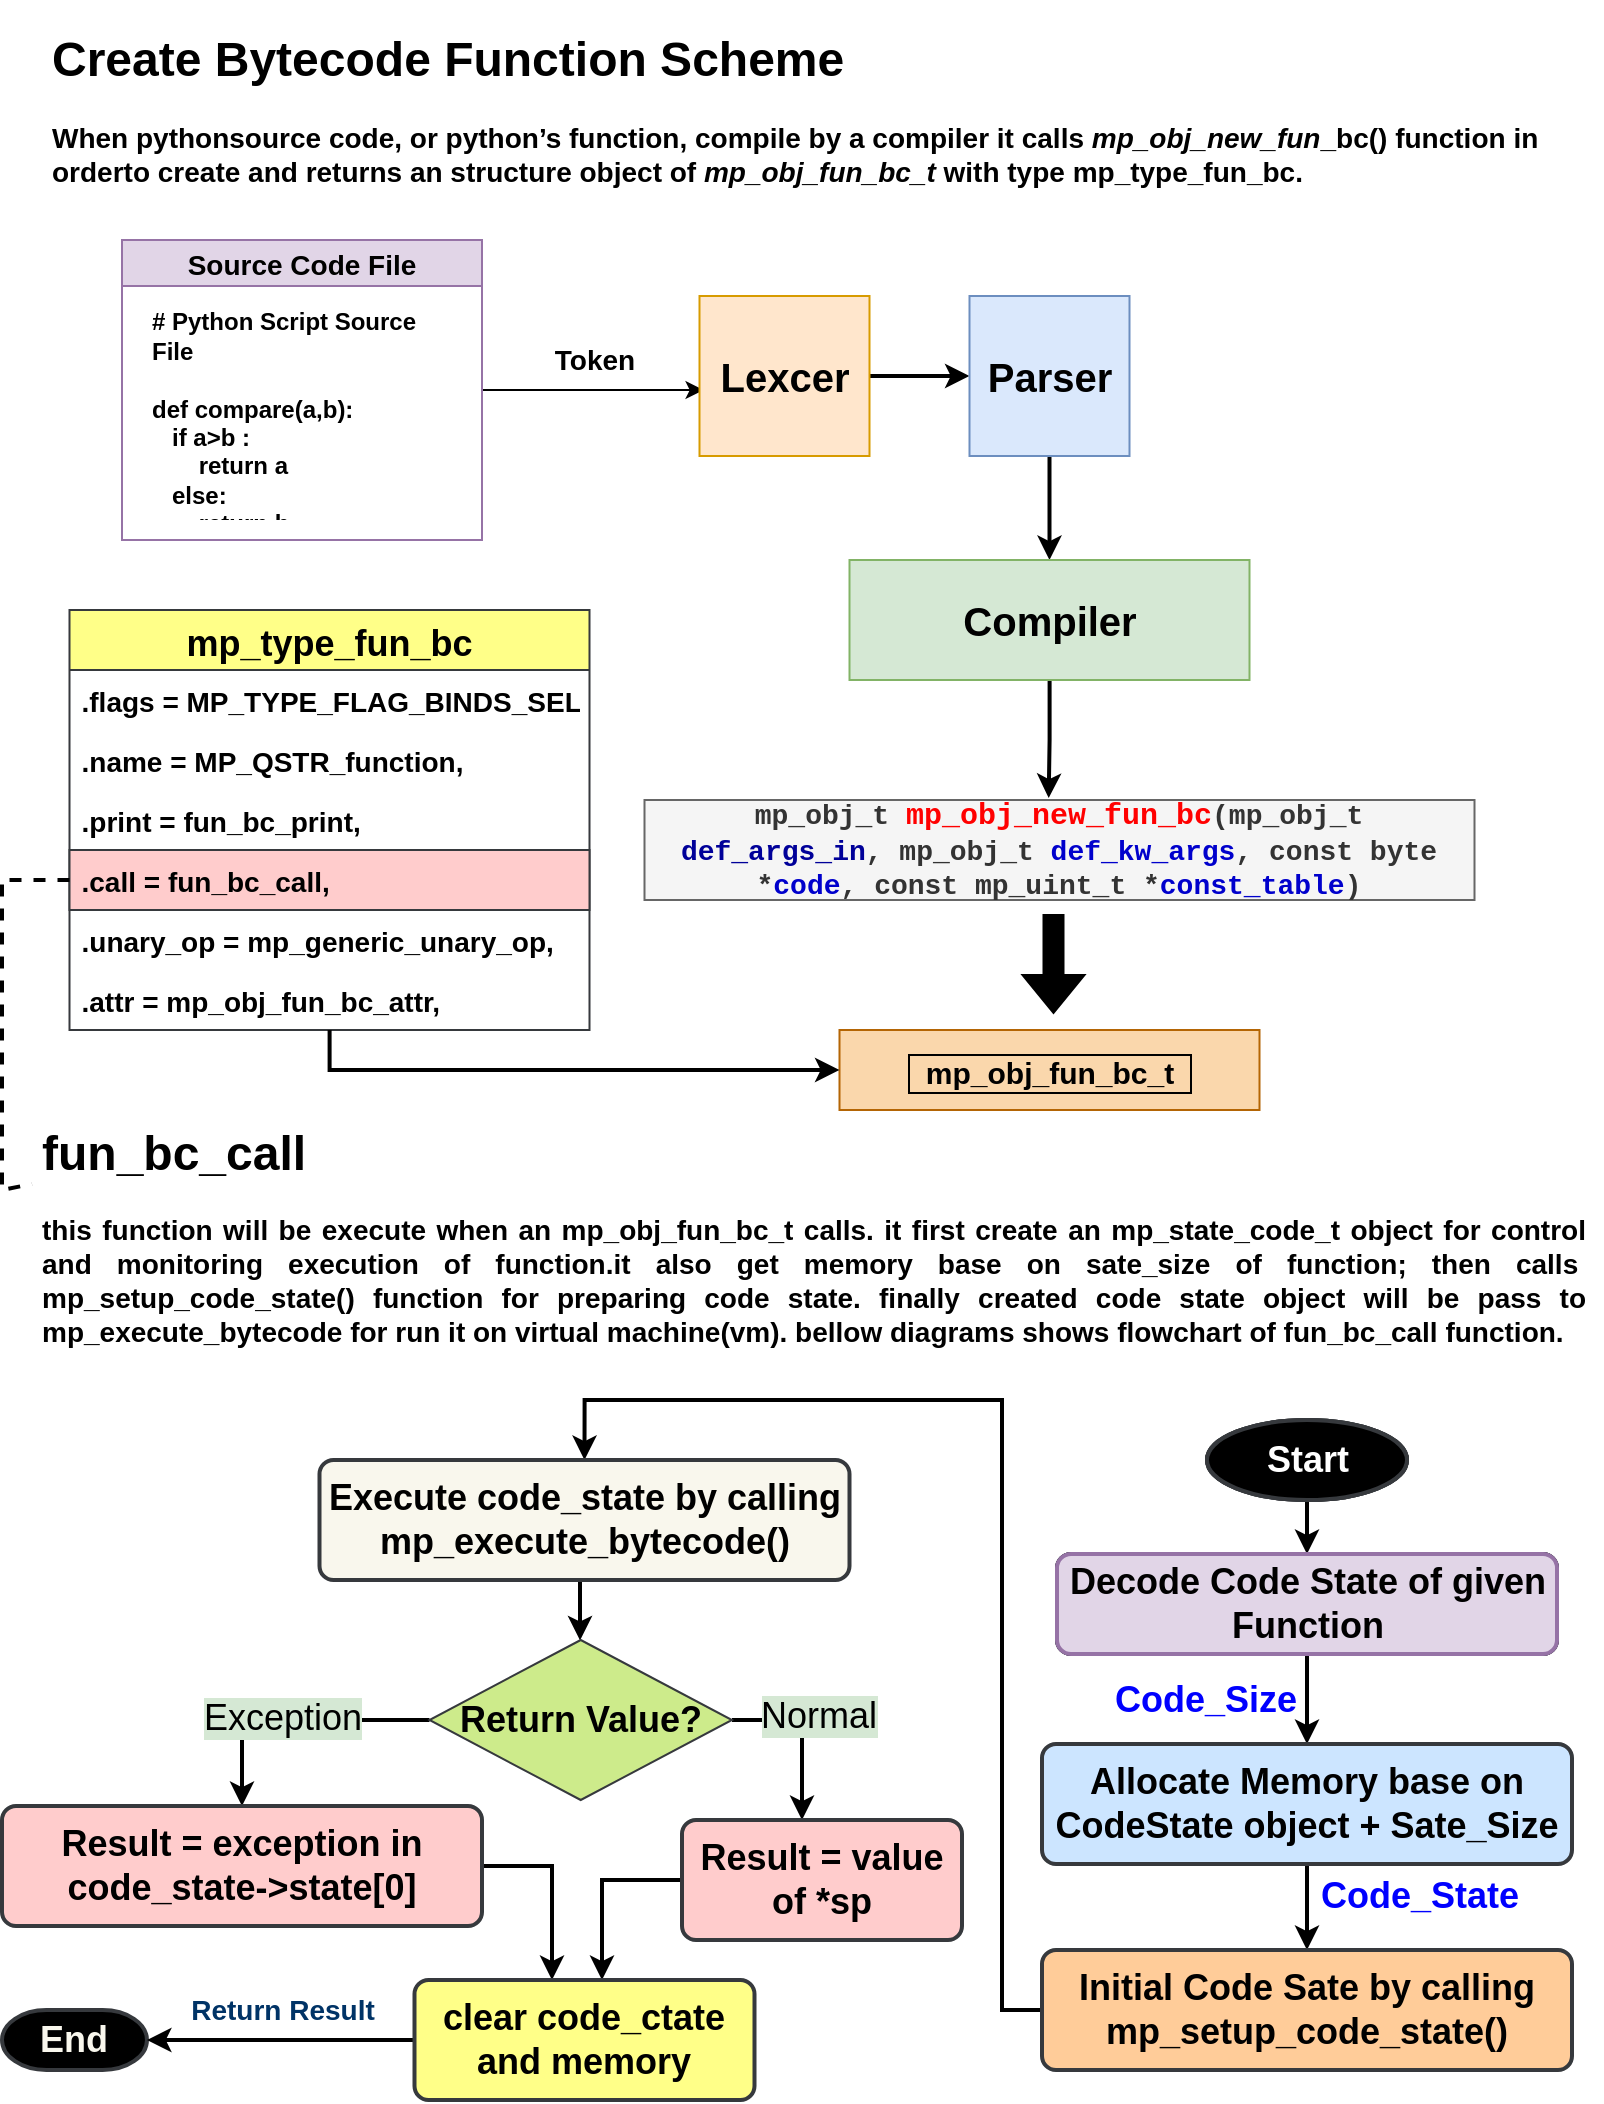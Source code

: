 <mxfile version="15.9.1" type="github">
  <diagram id="H4lATcMI-bZScz2o-kdU" name="Page-1">
    <mxGraphModel dx="1021" dy="456" grid="1" gridSize="10" guides="1" tooltips="1" connect="1" arrows="1" fold="1" page="1" pageScale="1" pageWidth="850" pageHeight="1100" math="0" shadow="0">
      <root>
        <mxCell id="0" />
        <mxCell id="1" parent="0" />
        <mxCell id="sEhrW3wy_zQRSTeb6eg7-7" style="edgeStyle=orthogonalEdgeStyle;rounded=0;orthogonalLoop=1;jettySize=auto;html=1;entryX=0.024;entryY=0.588;entryDx=0;entryDy=0;entryPerimeter=0;" parent="1" source="sEhrW3wy_zQRSTeb6eg7-1" target="sEhrW3wy_zQRSTeb6eg7-5" edge="1">
          <mxGeometry relative="1" as="geometry" />
        </mxCell>
        <mxCell id="sEhrW3wy_zQRSTeb6eg7-1" value="Source Code File" style="swimlane;fillColor=#e1d5e7;strokeColor=#9673a6;startSize=23;fontStyle=1;fontSize=14;" parent="1" vertex="1">
          <mxGeometry x="80" y="140" width="180" height="150" as="geometry" />
        </mxCell>
        <mxCell id="sEhrW3wy_zQRSTeb6eg7-4" value="&lt;div&gt;&lt;br&gt;&lt;/div&gt;&lt;div&gt;# Python Script Source File&lt;/div&gt;&lt;div&gt;&lt;br&gt;&lt;/div&gt;&lt;div&gt;def compare(a,b):&lt;/div&gt;&lt;div&gt;&amp;nbsp;&amp;nbsp; if a&amp;gt;b :&lt;/div&gt;&lt;div&gt;&amp;nbsp;&amp;nbsp;&amp;nbsp;&amp;nbsp;&amp;nbsp;&amp;nbsp; return a&lt;/div&gt;&lt;div&gt;&amp;nbsp;&amp;nbsp; else:&lt;/div&gt;&lt;div&gt;&amp;nbsp;&amp;nbsp;&amp;nbsp;&amp;nbsp;&amp;nbsp;&amp;nbsp; return b&lt;/div&gt;&lt;div&gt;&lt;br&gt;&lt;/div&gt;&lt;div&gt;&lt;br&gt;&lt;/div&gt;" style="text;html=1;spacing=5;spacingTop=-20;whiteSpace=wrap;overflow=hidden;rounded=0;fontStyle=1" parent="sEhrW3wy_zQRSTeb6eg7-1" vertex="1">
          <mxGeometry x="10" y="30" width="160" height="110" as="geometry" />
        </mxCell>
        <mxCell id="sEhrW3wy_zQRSTeb6eg7-10" style="edgeStyle=orthogonalEdgeStyle;rounded=0;orthogonalLoop=1;jettySize=auto;html=1;entryX=0;entryY=0.5;entryDx=0;entryDy=0;fontSize=20;strokeWidth=2;" parent="1" source="sEhrW3wy_zQRSTeb6eg7-5" target="sEhrW3wy_zQRSTeb6eg7-9" edge="1">
          <mxGeometry relative="1" as="geometry" />
        </mxCell>
        <mxCell id="sEhrW3wy_zQRSTeb6eg7-5" value="Lexcer" style="rounded=0;whiteSpace=wrap;html=1;fontStyle=1;fontSize=20;fillColor=#ffe6cc;strokeColor=#d79b00;" parent="1" vertex="1">
          <mxGeometry x="368.75" y="168" width="85" height="80" as="geometry" />
        </mxCell>
        <mxCell id="sEhrW3wy_zQRSTeb6eg7-8" value="Token" style="text;html=1;align=center;verticalAlign=middle;resizable=0;points=[];autosize=1;strokeColor=none;fillColor=none;fontStyle=1;strokeWidth=2;fontSize=14;" parent="1" vertex="1">
          <mxGeometry x="286.25" y="190" width="60" height="20" as="geometry" />
        </mxCell>
        <mxCell id="sEhrW3wy_zQRSTeb6eg7-13" style="edgeStyle=orthogonalEdgeStyle;rounded=0;orthogonalLoop=1;jettySize=auto;html=1;fontSize=20;strokeWidth=2;" parent="1" source="sEhrW3wy_zQRSTeb6eg7-9" target="sEhrW3wy_zQRSTeb6eg7-12" edge="1">
          <mxGeometry relative="1" as="geometry" />
        </mxCell>
        <mxCell id="sEhrW3wy_zQRSTeb6eg7-9" value="Parser" style="whiteSpace=wrap;html=1;aspect=fixed;fontSize=20;fontStyle=1;fillColor=#dae8fc;strokeColor=#6c8ebf;" parent="1" vertex="1">
          <mxGeometry x="503.75" y="168" width="80" height="80" as="geometry" />
        </mxCell>
        <mxCell id="IFpzoaLQcP4A0a1PtxrO-4" style="edgeStyle=orthogonalEdgeStyle;rounded=0;orthogonalLoop=1;jettySize=auto;html=1;entryX=0.487;entryY=-0.02;entryDx=0;entryDy=0;entryPerimeter=0;fontSize=18;fontColor=#0000CC;strokeWidth=2;" edge="1" parent="1" source="sEhrW3wy_zQRSTeb6eg7-12" target="IFpzoaLQcP4A0a1PtxrO-3">
          <mxGeometry relative="1" as="geometry" />
        </mxCell>
        <mxCell id="sEhrW3wy_zQRSTeb6eg7-12" value="Compiler" style="rounded=0;whiteSpace=wrap;html=1;fontSize=20;fontStyle=1;fillColor=#d5e8d4;strokeColor=#82b366;" parent="1" vertex="1">
          <mxGeometry x="443.75" y="300" width="200" height="60" as="geometry" />
        </mxCell>
        <mxCell id="IFpzoaLQcP4A0a1PtxrO-3" value="mp_obj_t &lt;font style=&quot;font-size: 15px&quot; color=&quot;#FF0000&quot;&gt;mp_obj_new_fun_bc&lt;/font&gt;(mp_obj_t &lt;font color=&quot;#000099&quot;&gt;def_args_in&lt;/font&gt;, mp_obj_t &lt;font color=&quot;#0000CC&quot;&gt;def_kw_args&lt;/font&gt;, const byte *&lt;font color=&quot;#0000CC&quot;&gt;code&lt;/font&gt;, const mp_uint_t *&lt;font color=&quot;#0000CC&quot;&gt;const_table&lt;/font&gt;)" style="rounded=0;whiteSpace=wrap;html=1;fontSize=14;fontStyle=1;fontFamily=Courier New;fillColor=#f5f5f5;strokeColor=#666666;fontColor=#333333;" vertex="1" parent="1">
          <mxGeometry x="341.25" y="420" width="415" height="50" as="geometry" />
        </mxCell>
        <mxCell id="IFpzoaLQcP4A0a1PtxrO-9" value="&amp;nbsp; mp_obj_fun_bc_t &amp;nbsp; " style="whiteSpace=wrap;html=1;align=center;labelBorderColor=default;fontSize=15;fontStyle=1;spacingTop=2;spacingLeft=0;spacingBottom=0;fillColor=#fad7ac;strokeColor=#b46504;" vertex="1" parent="1">
          <mxGeometry x="438.75" y="535" width="210" height="40" as="geometry" />
        </mxCell>
        <mxCell id="IFpzoaLQcP4A0a1PtxrO-13" value="" style="shape=flexArrow;endArrow=classic;html=1;rounded=0;fontSize=15;fontColor=#000000;fillColor=#000000;" edge="1" parent="1">
          <mxGeometry width="50" height="50" relative="1" as="geometry">
            <mxPoint x="545.75" y="477" as="sourcePoint" />
            <mxPoint x="545.75" y="527" as="targetPoint" />
          </mxGeometry>
        </mxCell>
        <mxCell id="IFpzoaLQcP4A0a1PtxrO-16" value="&lt;h1&gt;Create Bytecode Function Scheme&amp;nbsp; &lt;br&gt;&lt;/h1&gt;&lt;p style=&quot;font-size: 14px&quot;&gt;&lt;b&gt;&lt;span&gt;When pythonsource code, or python’s function, compile by a compiler it calls &lt;/span&gt;&lt;i&gt;&lt;span&gt;mp_obj_new_fun&lt;/span&gt;&lt;/i&gt;&lt;span&gt;_bc() &lt;/span&gt;&lt;span&gt;function in order&lt;/span&gt;&lt;span&gt;to create and returns an structure object of &lt;/span&gt;&lt;i&gt;&lt;span&gt;mp_obj_fun_bc_t&lt;/span&gt;&lt;/i&gt;&lt;span&gt; with type&lt;/span&gt;&lt;span&gt; mp_type_fun_bc.&lt;/span&gt;&lt;/b&gt;&lt;/p&gt;" style="text;html=1;spacing=5;spacingTop=-20;whiteSpace=wrap;overflow=hidden;rounded=0;" vertex="1" parent="1">
          <mxGeometry x="40" y="30" width="780" height="100" as="geometry" />
        </mxCell>
        <mxCell id="IFpzoaLQcP4A0a1PtxrO-18" value="mp_type_fun_bc " style="swimlane;fontStyle=1;childLayout=stackLayout;horizontal=1;startSize=30;horizontalStack=0;resizeParent=1;resizeParentMax=0;resizeLast=0;collapsible=1;marginBottom=0;fontSize=18;fillColor=#ffff88;strokeColor=#36393d;" vertex="1" parent="1">
          <mxGeometry x="53.75" y="325" width="260" height="210" as="geometry">
            <mxRectangle x="53.75" y="335" width="180" height="30" as="alternateBounds" />
          </mxGeometry>
        </mxCell>
        <mxCell id="IFpzoaLQcP4A0a1PtxrO-19" value=" .flags = MP_TYPE_FLAG_BINDS_SELF," style="text;strokeColor=none;fillColor=none;align=left;verticalAlign=middle;spacingLeft=4;spacingRight=4;overflow=hidden;points=[[0,0.5],[1,0.5]];portConstraint=eastwest;rotatable=0;fontSize=14;fontStyle=1" vertex="1" parent="IFpzoaLQcP4A0a1PtxrO-18">
          <mxGeometry y="30" width="260" height="30" as="geometry" />
        </mxCell>
        <mxCell id="IFpzoaLQcP4A0a1PtxrO-20" value=".name = MP_QSTR_function," style="text;strokeColor=none;fillColor=none;align=left;verticalAlign=middle;spacingLeft=4;spacingRight=4;overflow=hidden;points=[[0,0.5],[1,0.5]];portConstraint=eastwest;rotatable=0;fontSize=14;fontStyle=1" vertex="1" parent="IFpzoaLQcP4A0a1PtxrO-18">
          <mxGeometry y="60" width="260" height="30" as="geometry" />
        </mxCell>
        <mxCell id="IFpzoaLQcP4A0a1PtxrO-22" value=".print = fun_bc_print," style="text;strokeColor=none;fillColor=none;align=left;verticalAlign=middle;spacingLeft=4;spacingRight=4;overflow=hidden;points=[[0,0.5],[1,0.5]];portConstraint=eastwest;rotatable=0;fontSize=14;fontStyle=1" vertex="1" parent="IFpzoaLQcP4A0a1PtxrO-18">
          <mxGeometry y="90" width="260" height="30" as="geometry" />
        </mxCell>
        <mxCell id="IFpzoaLQcP4A0a1PtxrO-24" value=".call = fun_bc_call," style="text;strokeColor=#36393d;fillColor=#ffcccc;align=left;verticalAlign=middle;spacingLeft=4;spacingRight=4;overflow=hidden;points=[[0,0.5],[1,0.5]];portConstraint=eastwest;rotatable=0;fontSize=14;fontStyle=1" vertex="1" parent="IFpzoaLQcP4A0a1PtxrO-18">
          <mxGeometry y="120" width="260" height="30" as="geometry" />
        </mxCell>
        <mxCell id="IFpzoaLQcP4A0a1PtxrO-23" value=".unary_op = mp_generic_unary_op," style="text;strokeColor=none;fillColor=none;align=left;verticalAlign=middle;spacingLeft=4;spacingRight=4;overflow=hidden;points=[[0,0.5],[1,0.5]];portConstraint=eastwest;rotatable=0;fontSize=14;fontStyle=1" vertex="1" parent="IFpzoaLQcP4A0a1PtxrO-18">
          <mxGeometry y="150" width="260" height="30" as="geometry" />
        </mxCell>
        <mxCell id="IFpzoaLQcP4A0a1PtxrO-21" value=".attr = mp_obj_fun_bc_attr," style="text;strokeColor=none;fillColor=none;align=left;verticalAlign=middle;spacingLeft=4;spacingRight=4;overflow=hidden;points=[[0,0.5],[1,0.5]];portConstraint=eastwest;rotatable=0;fontSize=14;fontStyle=1" vertex="1" parent="IFpzoaLQcP4A0a1PtxrO-18">
          <mxGeometry y="180" width="260" height="30" as="geometry" />
        </mxCell>
        <mxCell id="IFpzoaLQcP4A0a1PtxrO-27" value="&lt;h1 align=&quot;justify&quot;&gt;fun_bc_call&amp;nbsp; &lt;br&gt;&lt;/h1&gt;&lt;p style=&quot;font-size: 14px&quot; align=&quot;justify&quot;&gt;&lt;b&gt;this function will be execute when an mp_obj_fun_bc_t calls. it first create an mp_state_code_t object for control and monitoring execution of function.it also get memory base on sate_size of function; then calls&amp;nbsp; mp_setup_code_state() function for preparing code state. finally created code state object will be pass to mp_execute_bytecode for run it on virtual machine(vm). bellow diagrams shows flowchart of fun_bc_call function.&lt;/b&gt;&lt;br&gt;&lt;/p&gt;" style="text;html=1;spacing=5;spacingTop=-20;whiteSpace=wrap;overflow=hidden;rounded=0;align=left;verticalAlign=middle;" vertex="1" parent="1">
          <mxGeometry x="35" y="577" width="780" height="140" as="geometry" />
        </mxCell>
        <mxCell id="IFpzoaLQcP4A0a1PtxrO-29" value="" style="endArrow=none;dashed=1;html=1;rounded=0;fontSize=23;entryX=0;entryY=0.25;entryDx=0;entryDy=0;fontStyle=1;strokeWidth=2;" edge="1" parent="1" source="IFpzoaLQcP4A0a1PtxrO-24" target="IFpzoaLQcP4A0a1PtxrO-27">
          <mxGeometry width="50" height="50" relative="1" as="geometry">
            <mxPoint x="460" y="760" as="sourcePoint" />
            <mxPoint x="510" y="710" as="targetPoint" />
            <Array as="points">
              <mxPoint x="20" y="460" />
              <mxPoint x="20" y="615" />
            </Array>
          </mxGeometry>
        </mxCell>
        <mxCell id="IFpzoaLQcP4A0a1PtxrO-35" style="edgeStyle=orthogonalEdgeStyle;rounded=0;orthogonalLoop=1;jettySize=auto;html=1;fontSize=18;strokeWidth=2;" edge="1" parent="1" source="IFpzoaLQcP4A0a1PtxrO-31" target="IFpzoaLQcP4A0a1PtxrO-33">
          <mxGeometry relative="1" as="geometry" />
        </mxCell>
        <mxCell id="IFpzoaLQcP4A0a1PtxrO-31" value="Start" style="strokeWidth=2;html=1;shape=mxgraph.flowchart.start_1;whiteSpace=wrap;fontSize=18;fillColor=#f9f7ed;strokeColor=#36393d;fontStyle=1" vertex="1" parent="1">
          <mxGeometry x="622.5" y="730" width="100" height="40" as="geometry" />
        </mxCell>
        <mxCell id="IFpzoaLQcP4A0a1PtxrO-37" style="edgeStyle=orthogonalEdgeStyle;rounded=0;orthogonalLoop=1;jettySize=auto;html=1;fontSize=18;strokeWidth=2;" edge="1" parent="1" source="IFpzoaLQcP4A0a1PtxrO-33" target="IFpzoaLQcP4A0a1PtxrO-36">
          <mxGeometry relative="1" as="geometry" />
        </mxCell>
        <mxCell id="IFpzoaLQcP4A0a1PtxrO-33" value="Decode Code State of given Function" style="rounded=1;whiteSpace=wrap;html=1;absoluteArcSize=1;arcSize=14;strokeWidth=2;fontSize=18;fillColor=#ffcccc;fontStyle=1;strokeColor=#36393d;" vertex="1" parent="1">
          <mxGeometry x="547.5" y="797" width="250" height="50" as="geometry" />
        </mxCell>
        <mxCell id="IFpzoaLQcP4A0a1PtxrO-47" style="edgeStyle=orthogonalEdgeStyle;rounded=0;orthogonalLoop=1;jettySize=auto;html=1;fontSize=18;strokeWidth=2;" edge="1" parent="1" source="IFpzoaLQcP4A0a1PtxrO-36" target="IFpzoaLQcP4A0a1PtxrO-46">
          <mxGeometry relative="1" as="geometry" />
        </mxCell>
        <mxCell id="IFpzoaLQcP4A0a1PtxrO-36" value="Allocate Memory base on CodeState object + Sate_Size " style="rounded=1;whiteSpace=wrap;html=1;absoluteArcSize=1;arcSize=14;strokeWidth=2;fontSize=18;fillColor=#cce5ff;fontStyle=1;strokeColor=#36393d;" vertex="1" parent="1">
          <mxGeometry x="540" y="892" width="265" height="60" as="geometry" />
        </mxCell>
        <mxCell id="IFpzoaLQcP4A0a1PtxrO-40" value="Start" style="strokeWidth=2;html=1;shape=mxgraph.flowchart.start_1;whiteSpace=wrap;fontSize=18;fillColor=#f9f7ed;strokeColor=#36393d;fontStyle=1" vertex="1" parent="1">
          <mxGeometry x="622.5" y="730" width="100" height="40" as="geometry" />
        </mxCell>
        <mxCell id="IFpzoaLQcP4A0a1PtxrO-41" value="Decode Code State of given Function" style="rounded=1;whiteSpace=wrap;html=1;absoluteArcSize=1;arcSize=14;strokeWidth=2;fontSize=18;fillColor=#ffcccc;fontStyle=1;strokeColor=#36393d;" vertex="1" parent="1">
          <mxGeometry x="547.5" y="797" width="250" height="50" as="geometry" />
        </mxCell>
        <mxCell id="IFpzoaLQcP4A0a1PtxrO-42" value="Start" style="strokeWidth=2;html=1;shape=mxgraph.flowchart.start_1;whiteSpace=wrap;fontSize=18;fillColor=#000000;strokeColor=#36393d;fontStyle=1;fontColor=#FFFFFF;labelBackgroundColor=#000000;" vertex="1" parent="1">
          <mxGeometry x="622.5" y="730" width="100" height="40" as="geometry" />
        </mxCell>
        <mxCell id="IFpzoaLQcP4A0a1PtxrO-43" value="Decode Code State of given Function" style="rounded=1;whiteSpace=wrap;html=1;absoluteArcSize=1;arcSize=14;strokeWidth=2;fontSize=18;fillColor=#e1d5e7;fontStyle=1;strokeColor=#9673a6;" vertex="1" parent="1">
          <mxGeometry x="547.5" y="797" width="250" height="50" as="geometry" />
        </mxCell>
        <mxCell id="IFpzoaLQcP4A0a1PtxrO-76" style="edgeStyle=orthogonalEdgeStyle;rounded=0;orthogonalLoop=1;jettySize=auto;html=1;entryX=0.5;entryY=0;entryDx=0;entryDy=0;fontSize=18;fontColor=#0000FF;strokeWidth=2;" edge="1" parent="1" source="IFpzoaLQcP4A0a1PtxrO-46" target="IFpzoaLQcP4A0a1PtxrO-50">
          <mxGeometry relative="1" as="geometry">
            <Array as="points">
              <mxPoint x="520" y="1025" />
              <mxPoint x="520" y="720" />
              <mxPoint x="311" y="720" />
            </Array>
          </mxGeometry>
        </mxCell>
        <mxCell id="IFpzoaLQcP4A0a1PtxrO-46" value="&lt;div&gt;Initial Code Sate by calling&lt;/div&gt;&lt;div&gt;mp_setup_code_state()&lt;br&gt;&lt;/div&gt;" style="rounded=1;whiteSpace=wrap;html=1;absoluteArcSize=1;arcSize=14;strokeWidth=2;fontSize=18;fillColor=#ffcc99;fontStyle=1;strokeColor=#36393d;" vertex="1" parent="1">
          <mxGeometry x="540" y="995" width="265" height="60" as="geometry" />
        </mxCell>
        <mxCell id="IFpzoaLQcP4A0a1PtxrO-48" value="Code_Size" style="text;html=1;strokeColor=none;fillColor=none;align=center;verticalAlign=middle;whiteSpace=wrap;rounded=0;fontSize=18;fontStyle=1;fontColor=#0000FF;" vertex="1" parent="1">
          <mxGeometry x="592.25" y="855" width="60" height="30" as="geometry" />
        </mxCell>
        <mxCell id="IFpzoaLQcP4A0a1PtxrO-49" value="Code_State" style="text;html=1;strokeColor=none;fillColor=none;align=center;verticalAlign=middle;whiteSpace=wrap;rounded=0;fontSize=18;fontStyle=1;fontColor=#0000FF;" vertex="1" parent="1">
          <mxGeometry x="699.25" y="953" width="60" height="30" as="geometry" />
        </mxCell>
        <mxCell id="IFpzoaLQcP4A0a1PtxrO-53" style="edgeStyle=orthogonalEdgeStyle;rounded=0;orthogonalLoop=1;jettySize=auto;html=1;fontSize=18;fontColor=#0000FF;strokeWidth=2;exitX=0.5;exitY=1;exitDx=0;exitDy=0;" edge="1" parent="1" source="IFpzoaLQcP4A0a1PtxrO-50" target="IFpzoaLQcP4A0a1PtxrO-52">
          <mxGeometry relative="1" as="geometry">
            <Array as="points">
              <mxPoint x="309" y="810" />
            </Array>
          </mxGeometry>
        </mxCell>
        <mxCell id="IFpzoaLQcP4A0a1PtxrO-50" value="&lt;div&gt;Execute code_state by calling&lt;/div&gt;&lt;div&gt;mp_execute_bytecode() &lt;br&gt;&lt;/div&gt;" style="rounded=1;whiteSpace=wrap;html=1;absoluteArcSize=1;arcSize=14;strokeWidth=2;fontSize=18;fillColor=#f9f7ed;fontStyle=1;strokeColor=#36393d;" vertex="1" parent="1">
          <mxGeometry x="178.75" y="750" width="265" height="60" as="geometry" />
        </mxCell>
        <mxCell id="IFpzoaLQcP4A0a1PtxrO-69" style="edgeStyle=orthogonalEdgeStyle;rounded=0;orthogonalLoop=1;jettySize=auto;html=1;entryX=0.5;entryY=0;entryDx=0;entryDy=0;fontSize=18;fontColor=#000000;strokeWidth=2;" edge="1" parent="1" source="IFpzoaLQcP4A0a1PtxrO-52" target="IFpzoaLQcP4A0a1PtxrO-54">
          <mxGeometry relative="1" as="geometry">
            <Array as="points">
              <mxPoint x="140" y="880" />
            </Array>
          </mxGeometry>
        </mxCell>
        <mxCell id="IFpzoaLQcP4A0a1PtxrO-80" value="&lt;div&gt;Exception&lt;/div&gt;" style="edgeLabel;html=1;align=center;verticalAlign=middle;resizable=0;points=[];fontSize=18;fontColor=#000000;labelBackgroundColor=#D5E8D4;" vertex="1" connectable="0" parent="IFpzoaLQcP4A0a1PtxrO-69">
          <mxGeometry x="0.099" y="2" relative="1" as="geometry">
            <mxPoint x="1" y="-3" as="offset" />
          </mxGeometry>
        </mxCell>
        <mxCell id="IFpzoaLQcP4A0a1PtxrO-70" style="edgeStyle=orthogonalEdgeStyle;rounded=0;orthogonalLoop=1;jettySize=auto;html=1;fontSize=18;fontColor=#0000FF;strokeWidth=2;" edge="1" parent="1" source="IFpzoaLQcP4A0a1PtxrO-52" target="IFpzoaLQcP4A0a1PtxrO-55">
          <mxGeometry relative="1" as="geometry">
            <Array as="points">
              <mxPoint x="420" y="880" />
            </Array>
          </mxGeometry>
        </mxCell>
        <mxCell id="IFpzoaLQcP4A0a1PtxrO-79" value="Normal" style="edgeLabel;html=1;align=center;verticalAlign=middle;resizable=0;points=[];fontSize=18;fontColor=#000000;labelBackgroundColor=#D5E8D4;" vertex="1" connectable="0" parent="IFpzoaLQcP4A0a1PtxrO-70">
          <mxGeometry x="-0.176" y="-5" relative="1" as="geometry">
            <mxPoint x="13" y="-2" as="offset" />
          </mxGeometry>
        </mxCell>
        <mxCell id="IFpzoaLQcP4A0a1PtxrO-52" value="Return Value?" style="rhombus;whiteSpace=wrap;html=1;fontSize=18;strokeColor=#36393d;fillColor=#cdeb8b;fontStyle=1" vertex="1" parent="1">
          <mxGeometry x="233.74" y="840" width="151.25" height="80" as="geometry" />
        </mxCell>
        <mxCell id="IFpzoaLQcP4A0a1PtxrO-72" style="edgeStyle=orthogonalEdgeStyle;rounded=0;orthogonalLoop=1;jettySize=auto;html=1;fontSize=18;fontColor=#0000FF;strokeWidth=2;" edge="1" parent="1" source="IFpzoaLQcP4A0a1PtxrO-54" target="IFpzoaLQcP4A0a1PtxrO-71">
          <mxGeometry relative="1" as="geometry">
            <Array as="points">
              <mxPoint x="295" y="953" />
            </Array>
          </mxGeometry>
        </mxCell>
        <mxCell id="IFpzoaLQcP4A0a1PtxrO-54" value="&lt;font style=&quot;font-size: 18px&quot;&gt;Result = exception in code_state-&amp;gt;state[0]&lt;/font&gt;" style="rounded=1;whiteSpace=wrap;html=1;absoluteArcSize=1;arcSize=14;strokeWidth=2;fontSize=18;fillColor=#ffcccc;fontStyle=1;strokeColor=#36393d;" vertex="1" parent="1">
          <mxGeometry x="20" y="923" width="240" height="60" as="geometry" />
        </mxCell>
        <mxCell id="IFpzoaLQcP4A0a1PtxrO-73" style="edgeStyle=orthogonalEdgeStyle;rounded=0;orthogonalLoop=1;jettySize=auto;html=1;fontSize=18;fontColor=#0000FF;strokeWidth=2;" edge="1" parent="1" source="IFpzoaLQcP4A0a1PtxrO-55" target="IFpzoaLQcP4A0a1PtxrO-71">
          <mxGeometry relative="1" as="geometry">
            <mxPoint x="320" y="1000" as="targetPoint" />
            <Array as="points">
              <mxPoint x="320" y="960" />
            </Array>
          </mxGeometry>
        </mxCell>
        <mxCell id="IFpzoaLQcP4A0a1PtxrO-55" value="Result = value of *sp" style="rounded=1;whiteSpace=wrap;html=1;absoluteArcSize=1;arcSize=14;strokeWidth=2;fontSize=18;fillColor=#ffcccc;fontStyle=1;strokeColor=#36393d;" vertex="1" parent="1">
          <mxGeometry x="360" y="930" width="140" height="60" as="geometry" />
        </mxCell>
        <mxCell id="IFpzoaLQcP4A0a1PtxrO-62" value="End" style="strokeWidth=2;html=1;shape=mxgraph.flowchart.terminator;whiteSpace=wrap;fontSize=18;fillColor=#000000;strokeColor=#36393d;fontStyle=1;labelBackgroundColor=#000000;fontColor=#F9F7ED;" vertex="1" parent="1">
          <mxGeometry x="20" y="1025" width="72.49" height="30" as="geometry" />
        </mxCell>
        <mxCell id="IFpzoaLQcP4A0a1PtxrO-75" style="edgeStyle=orthogonalEdgeStyle;rounded=0;orthogonalLoop=1;jettySize=auto;html=1;fontSize=18;fontColor=#0000FF;strokeWidth=2;" edge="1" parent="1" source="IFpzoaLQcP4A0a1PtxrO-71" target="IFpzoaLQcP4A0a1PtxrO-62">
          <mxGeometry relative="1" as="geometry" />
        </mxCell>
        <mxCell id="IFpzoaLQcP4A0a1PtxrO-71" value="clear code_ctate and memory" style="rounded=1;whiteSpace=wrap;html=1;absoluteArcSize=1;arcSize=14;strokeWidth=2;fontSize=18;fillColor=#ffff88;fontStyle=1;strokeColor=#36393d;" vertex="1" parent="1">
          <mxGeometry x="226.25" y="1010" width="170" height="60" as="geometry" />
        </mxCell>
        <mxCell id="IFpzoaLQcP4A0a1PtxrO-81" value="Return Result" style="text;html=1;strokeColor=none;fillColor=none;align=center;verticalAlign=middle;whiteSpace=wrap;rounded=0;fontSize=14;fontColor=#003366;fontStyle=1;labelBackgroundColor=none;" vertex="1" parent="1">
          <mxGeometry x="110" y="1010" width="101.25" height="30" as="geometry" />
        </mxCell>
        <mxCell id="IFpzoaLQcP4A0a1PtxrO-82" style="edgeStyle=orthogonalEdgeStyle;rounded=0;orthogonalLoop=1;jettySize=auto;html=1;entryX=0;entryY=0.5;entryDx=0;entryDy=0;fontSize=18;fontColor=#000000;strokeWidth=2;" edge="1" parent="1" source="IFpzoaLQcP4A0a1PtxrO-21" target="IFpzoaLQcP4A0a1PtxrO-9">
          <mxGeometry relative="1" as="geometry">
            <Array as="points">
              <mxPoint x="184" y="555" />
            </Array>
          </mxGeometry>
        </mxCell>
      </root>
    </mxGraphModel>
  </diagram>
</mxfile>
